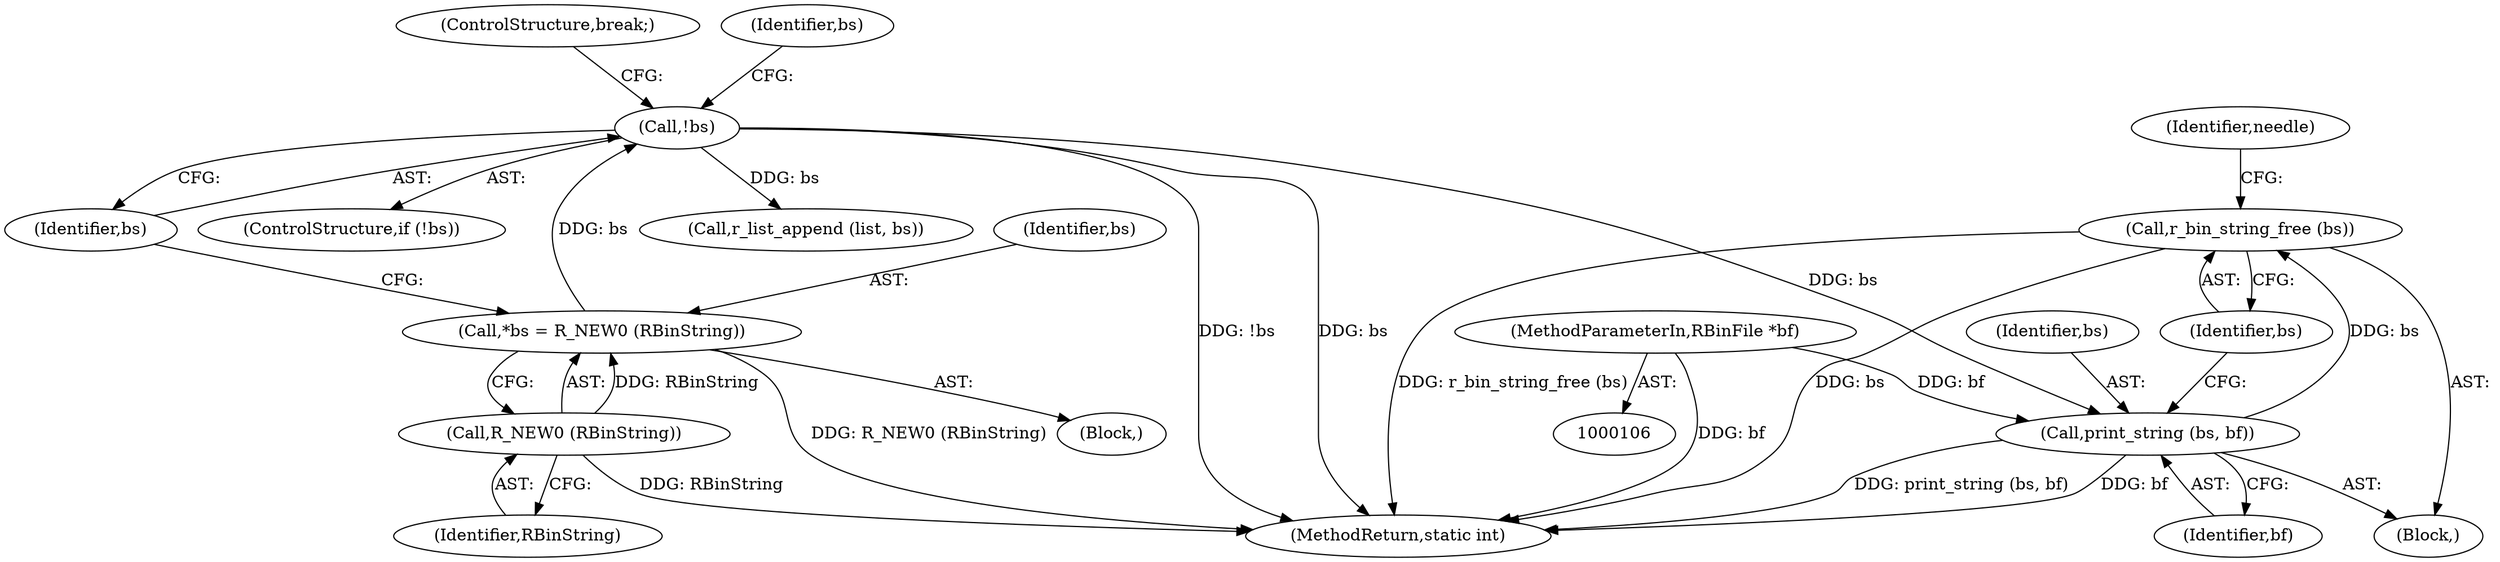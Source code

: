 digraph "0_radare2_3fcf41ed96ffa25b38029449520c8d0a198745f3@API" {
"1000695" [label="(Call,r_bin_string_free (bs))"];
"1000692" [label="(Call,print_string (bs, bf))"];
"1000566" [label="(Call,!bs)"];
"1000561" [label="(Call,*bs = R_NEW0 (RBinString))"];
"1000563" [label="(Call,R_NEW0 (RBinString))"];
"1000108" [label="(MethodParameterIn,RBinFile *bf)"];
"1000564" [label="(Identifier,RBinString)"];
"1000694" [label="(Identifier,bf)"];
"1000696" [label="(Identifier,bs)"];
"1000693" [label="(Identifier,bs)"];
"1000565" [label="(ControlStructure,if (!bs))"];
"1000569" [label="(ControlStructure,break;)"];
"1000695" [label="(Call,r_bin_string_free (bs))"];
"1000567" [label="(Identifier,bs)"];
"1000108" [label="(MethodParameterIn,RBinFile *bf)"];
"1000687" [label="(Call,r_list_append (list, bs))"];
"1000566" [label="(Call,!bs)"];
"1000692" [label="(Call,print_string (bs, bf))"];
"1000516" [label="(Block,)"];
"1000701" [label="(MethodReturn,static int)"];
"1000691" [label="(Block,)"];
"1000561" [label="(Call,*bs = R_NEW0 (RBinString))"];
"1000572" [label="(Identifier,bs)"];
"1000563" [label="(Call,R_NEW0 (RBinString))"];
"1000562" [label="(Identifier,bs)"];
"1000181" [label="(Identifier,needle)"];
"1000695" -> "1000691"  [label="AST: "];
"1000695" -> "1000696"  [label="CFG: "];
"1000696" -> "1000695"  [label="AST: "];
"1000181" -> "1000695"  [label="CFG: "];
"1000695" -> "1000701"  [label="DDG: r_bin_string_free (bs)"];
"1000695" -> "1000701"  [label="DDG: bs"];
"1000692" -> "1000695"  [label="DDG: bs"];
"1000692" -> "1000691"  [label="AST: "];
"1000692" -> "1000694"  [label="CFG: "];
"1000693" -> "1000692"  [label="AST: "];
"1000694" -> "1000692"  [label="AST: "];
"1000696" -> "1000692"  [label="CFG: "];
"1000692" -> "1000701"  [label="DDG: bf"];
"1000692" -> "1000701"  [label="DDG: print_string (bs, bf)"];
"1000566" -> "1000692"  [label="DDG: bs"];
"1000108" -> "1000692"  [label="DDG: bf"];
"1000566" -> "1000565"  [label="AST: "];
"1000566" -> "1000567"  [label="CFG: "];
"1000567" -> "1000566"  [label="AST: "];
"1000569" -> "1000566"  [label="CFG: "];
"1000572" -> "1000566"  [label="CFG: "];
"1000566" -> "1000701"  [label="DDG: !bs"];
"1000566" -> "1000701"  [label="DDG: bs"];
"1000561" -> "1000566"  [label="DDG: bs"];
"1000566" -> "1000687"  [label="DDG: bs"];
"1000561" -> "1000516"  [label="AST: "];
"1000561" -> "1000563"  [label="CFG: "];
"1000562" -> "1000561"  [label="AST: "];
"1000563" -> "1000561"  [label="AST: "];
"1000567" -> "1000561"  [label="CFG: "];
"1000561" -> "1000701"  [label="DDG: R_NEW0 (RBinString)"];
"1000563" -> "1000561"  [label="DDG: RBinString"];
"1000563" -> "1000564"  [label="CFG: "];
"1000564" -> "1000563"  [label="AST: "];
"1000563" -> "1000701"  [label="DDG: RBinString"];
"1000108" -> "1000106"  [label="AST: "];
"1000108" -> "1000701"  [label="DDG: bf"];
}
